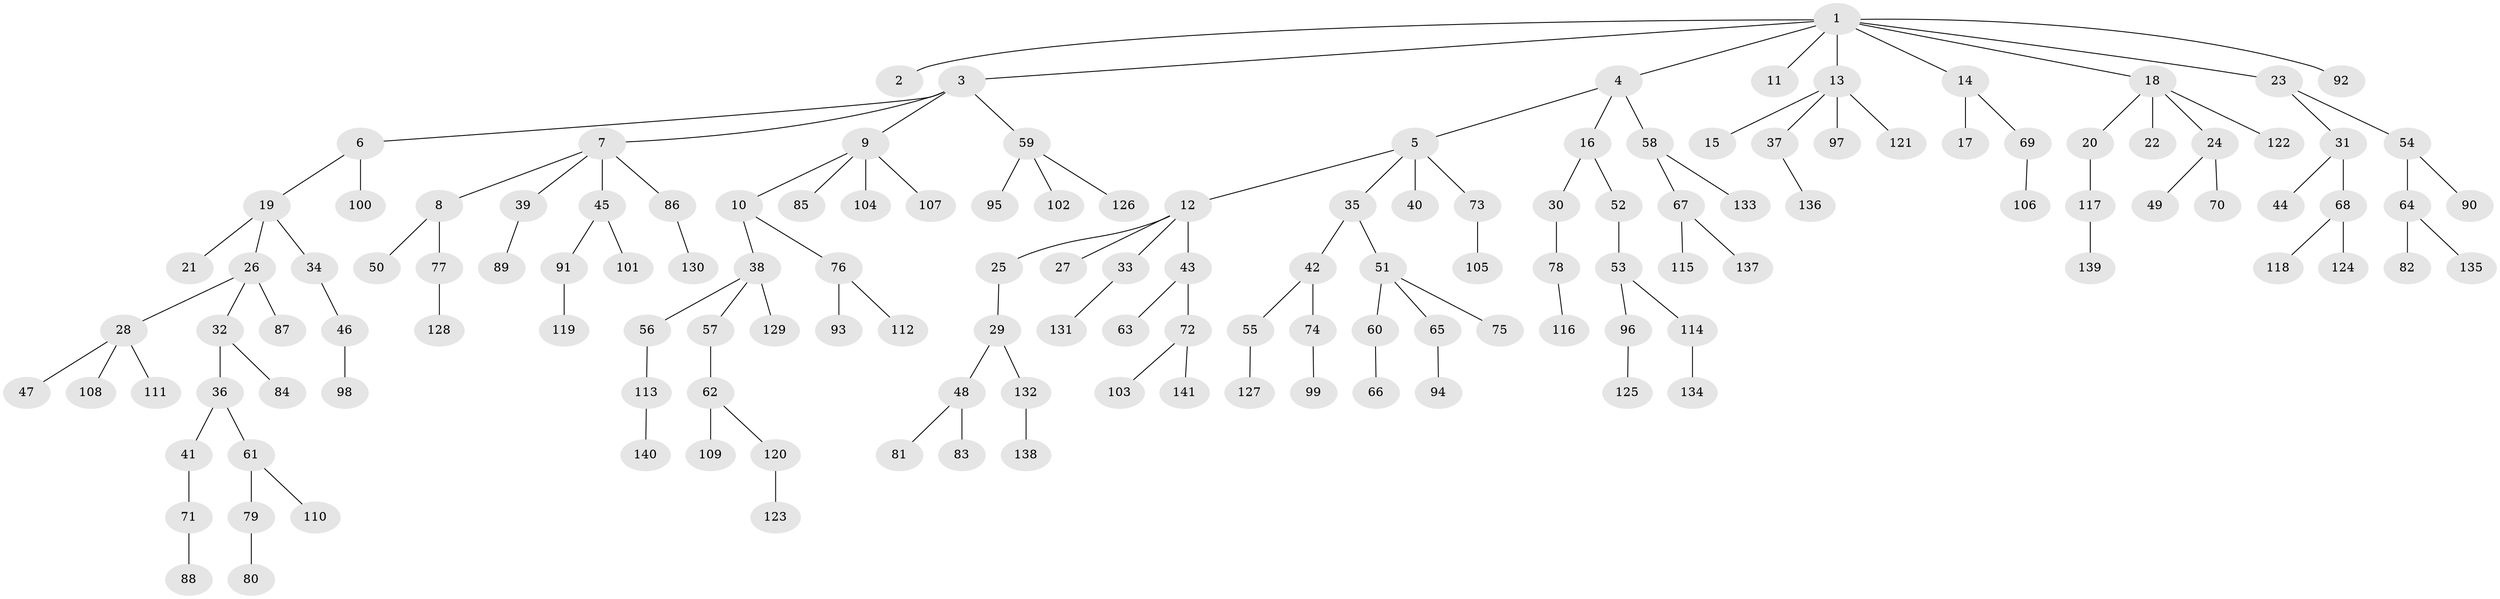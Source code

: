// coarse degree distribution, {8: 0.010101010101010102, 5: 0.020202020202020204, 4: 0.0707070707070707, 1: 0.46464646464646464, 3: 0.18181818181818182, 2: 0.25252525252525254}
// Generated by graph-tools (version 1.1) at 2025/37/03/04/25 23:37:21]
// undirected, 141 vertices, 140 edges
graph export_dot {
  node [color=gray90,style=filled];
  1;
  2;
  3;
  4;
  5;
  6;
  7;
  8;
  9;
  10;
  11;
  12;
  13;
  14;
  15;
  16;
  17;
  18;
  19;
  20;
  21;
  22;
  23;
  24;
  25;
  26;
  27;
  28;
  29;
  30;
  31;
  32;
  33;
  34;
  35;
  36;
  37;
  38;
  39;
  40;
  41;
  42;
  43;
  44;
  45;
  46;
  47;
  48;
  49;
  50;
  51;
  52;
  53;
  54;
  55;
  56;
  57;
  58;
  59;
  60;
  61;
  62;
  63;
  64;
  65;
  66;
  67;
  68;
  69;
  70;
  71;
  72;
  73;
  74;
  75;
  76;
  77;
  78;
  79;
  80;
  81;
  82;
  83;
  84;
  85;
  86;
  87;
  88;
  89;
  90;
  91;
  92;
  93;
  94;
  95;
  96;
  97;
  98;
  99;
  100;
  101;
  102;
  103;
  104;
  105;
  106;
  107;
  108;
  109;
  110;
  111;
  112;
  113;
  114;
  115;
  116;
  117;
  118;
  119;
  120;
  121;
  122;
  123;
  124;
  125;
  126;
  127;
  128;
  129;
  130;
  131;
  132;
  133;
  134;
  135;
  136;
  137;
  138;
  139;
  140;
  141;
  1 -- 2;
  1 -- 3;
  1 -- 4;
  1 -- 11;
  1 -- 13;
  1 -- 14;
  1 -- 18;
  1 -- 23;
  1 -- 92;
  3 -- 6;
  3 -- 7;
  3 -- 9;
  3 -- 59;
  4 -- 5;
  4 -- 16;
  4 -- 58;
  5 -- 12;
  5 -- 35;
  5 -- 40;
  5 -- 73;
  6 -- 19;
  6 -- 100;
  7 -- 8;
  7 -- 39;
  7 -- 45;
  7 -- 86;
  8 -- 50;
  8 -- 77;
  9 -- 10;
  9 -- 85;
  9 -- 104;
  9 -- 107;
  10 -- 38;
  10 -- 76;
  12 -- 25;
  12 -- 27;
  12 -- 33;
  12 -- 43;
  13 -- 15;
  13 -- 37;
  13 -- 97;
  13 -- 121;
  14 -- 17;
  14 -- 69;
  16 -- 30;
  16 -- 52;
  18 -- 20;
  18 -- 22;
  18 -- 24;
  18 -- 122;
  19 -- 21;
  19 -- 26;
  19 -- 34;
  20 -- 117;
  23 -- 31;
  23 -- 54;
  24 -- 49;
  24 -- 70;
  25 -- 29;
  26 -- 28;
  26 -- 32;
  26 -- 87;
  28 -- 47;
  28 -- 108;
  28 -- 111;
  29 -- 48;
  29 -- 132;
  30 -- 78;
  31 -- 44;
  31 -- 68;
  32 -- 36;
  32 -- 84;
  33 -- 131;
  34 -- 46;
  35 -- 42;
  35 -- 51;
  36 -- 41;
  36 -- 61;
  37 -- 136;
  38 -- 56;
  38 -- 57;
  38 -- 129;
  39 -- 89;
  41 -- 71;
  42 -- 55;
  42 -- 74;
  43 -- 63;
  43 -- 72;
  45 -- 91;
  45 -- 101;
  46 -- 98;
  48 -- 81;
  48 -- 83;
  51 -- 60;
  51 -- 65;
  51 -- 75;
  52 -- 53;
  53 -- 96;
  53 -- 114;
  54 -- 64;
  54 -- 90;
  55 -- 127;
  56 -- 113;
  57 -- 62;
  58 -- 67;
  58 -- 133;
  59 -- 95;
  59 -- 102;
  59 -- 126;
  60 -- 66;
  61 -- 79;
  61 -- 110;
  62 -- 109;
  62 -- 120;
  64 -- 82;
  64 -- 135;
  65 -- 94;
  67 -- 115;
  67 -- 137;
  68 -- 118;
  68 -- 124;
  69 -- 106;
  71 -- 88;
  72 -- 103;
  72 -- 141;
  73 -- 105;
  74 -- 99;
  76 -- 93;
  76 -- 112;
  77 -- 128;
  78 -- 116;
  79 -- 80;
  86 -- 130;
  91 -- 119;
  96 -- 125;
  113 -- 140;
  114 -- 134;
  117 -- 139;
  120 -- 123;
  132 -- 138;
}
